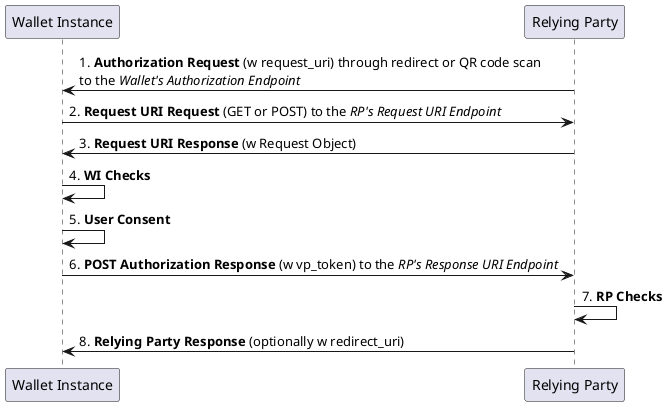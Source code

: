 @startuml High Level Remote Protocol Flow
participant "Wallet Instance" as w
participant "Relying Party" as rp

rp -> w: 1. **Authorization Request** (w request_uri) through redirect or QR code scan \nto the //Wallet's Authorization Endpoint//

w -> rp: 2. **Request URI Request** (GET or POST) to the //RP's Request URI Endpoint//

rp -> w: 3. **Request URI Response** (w Request Object)

w -> w: 4. **WI Checks** 

w -> w: 5. **User Consent** 

w -> rp: 6. **POST Authorization Response** (w vp_token) to the //RP's Response URI Endpoint//

rp -> rp: 7. **RP Checks** 

rp -> w: 8. **Relying Party Response** (optionally w redirect_uri)
@enduml